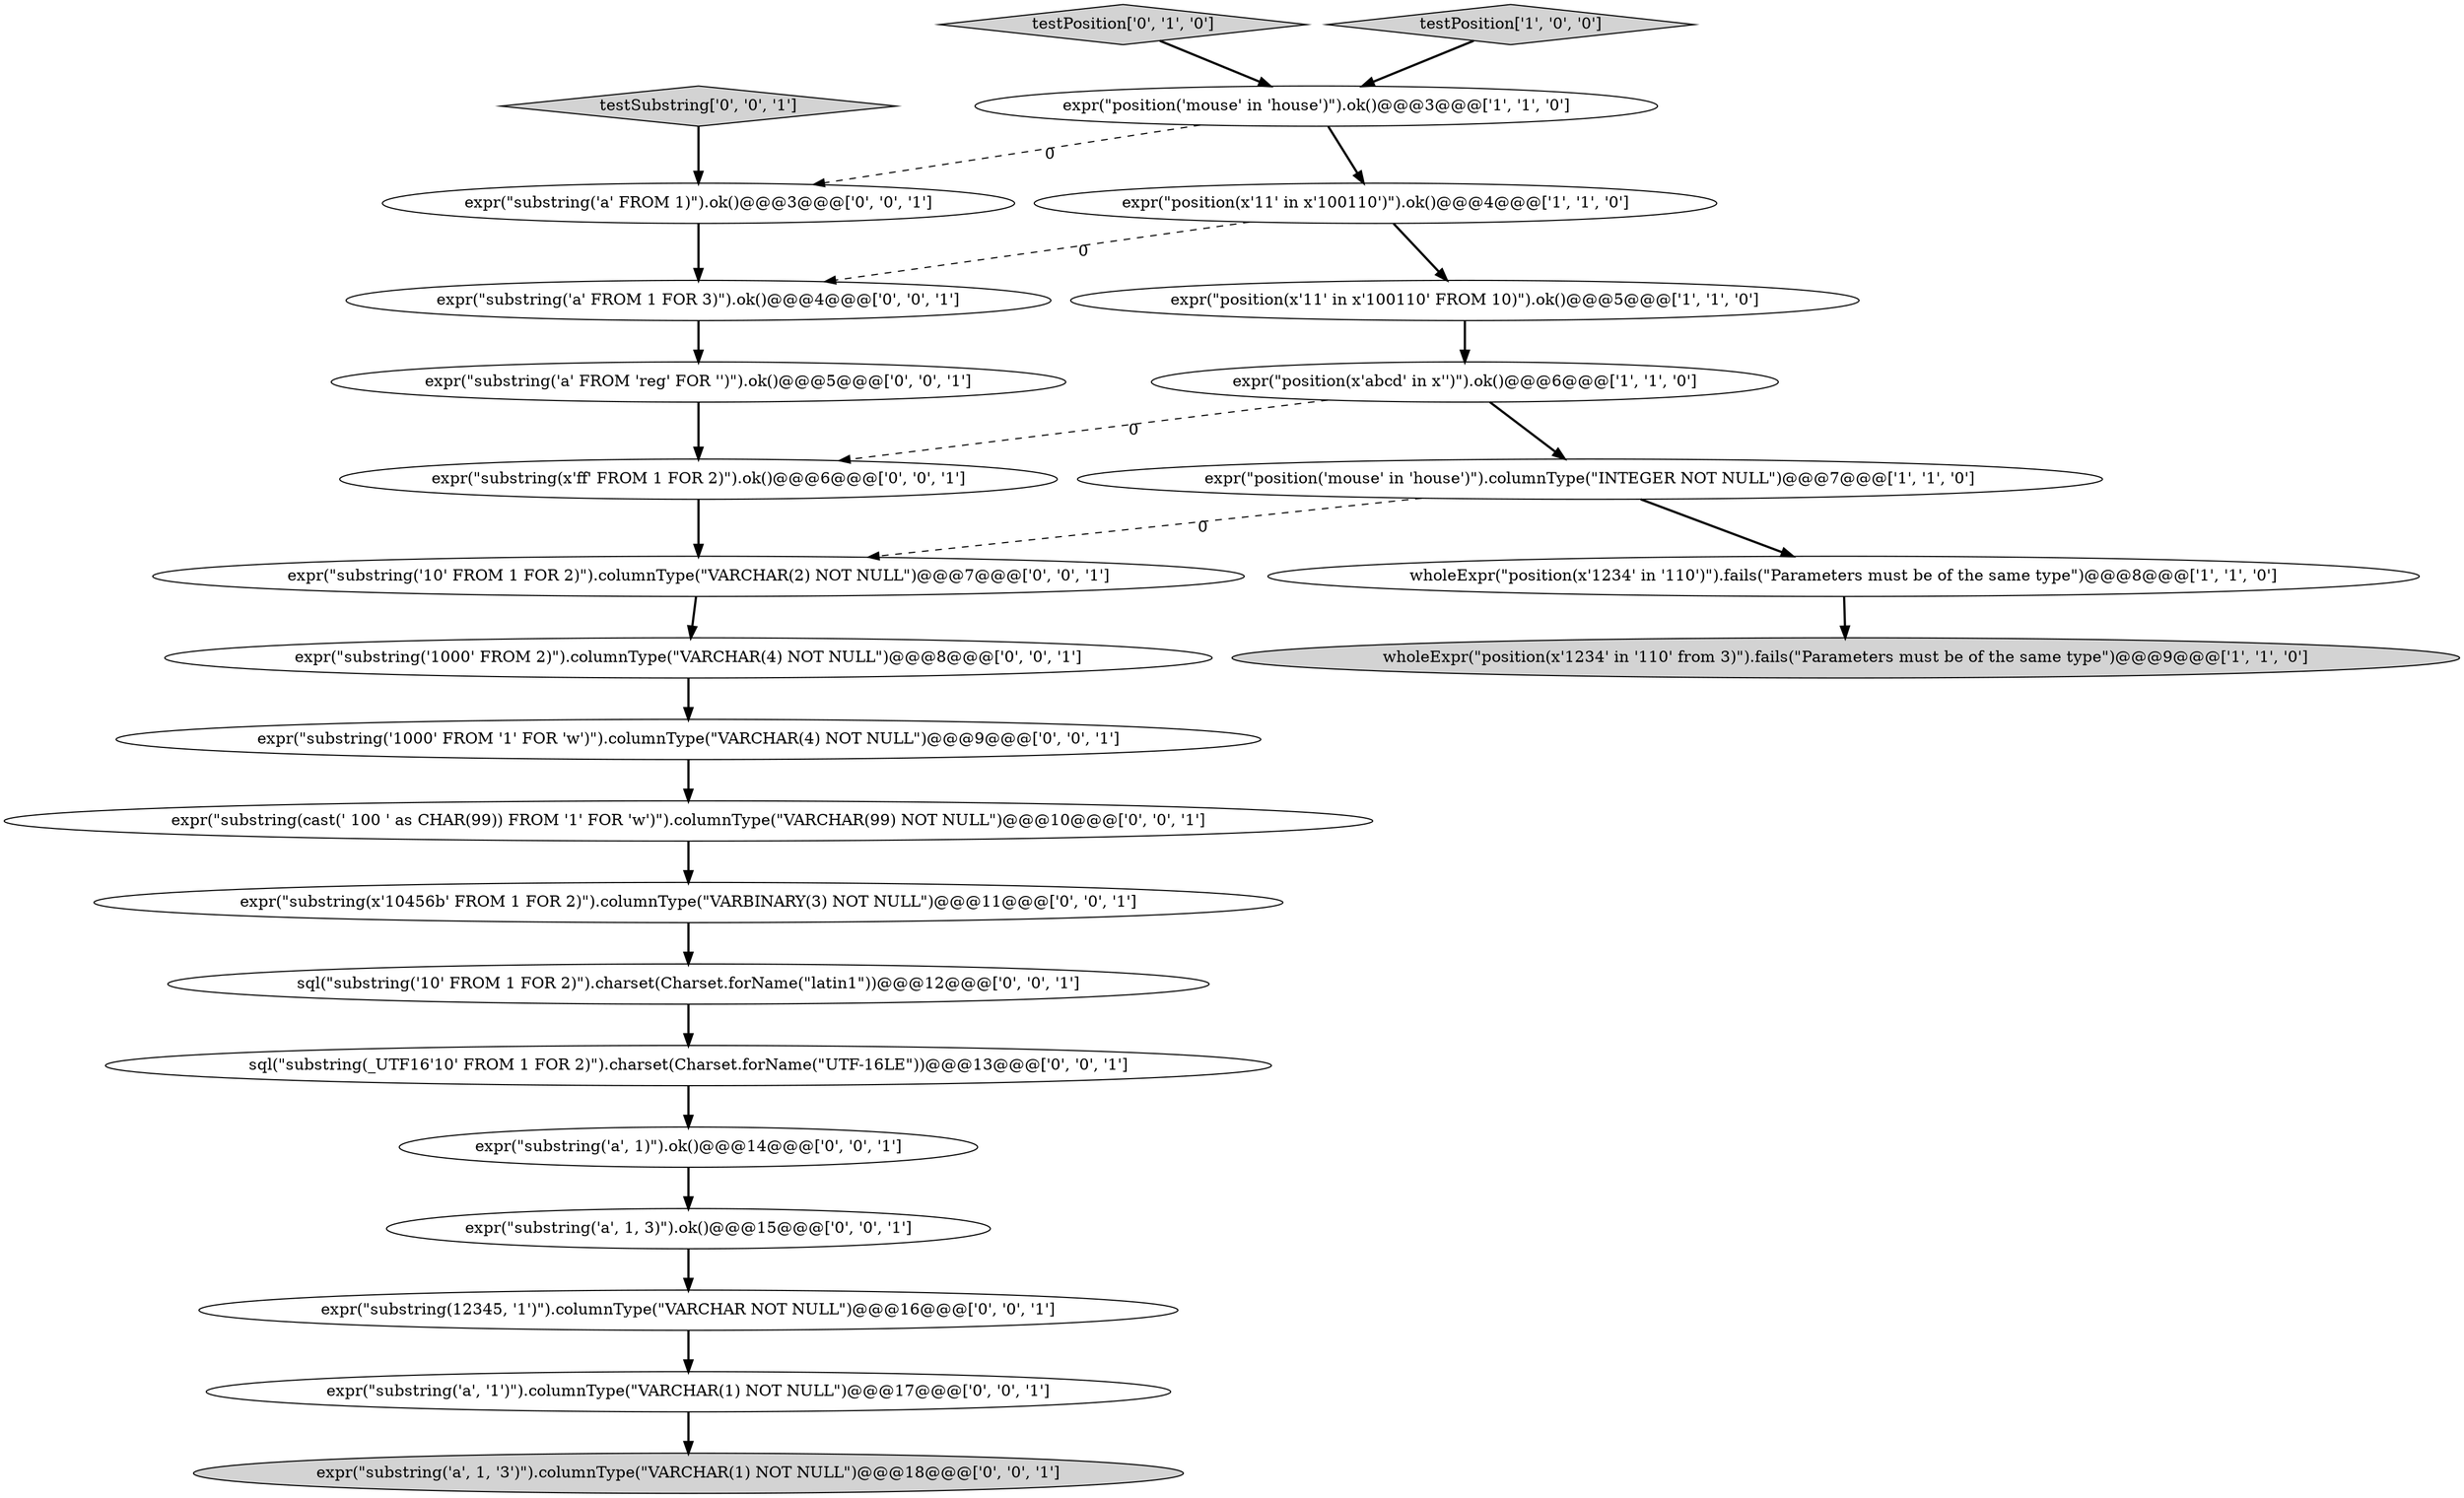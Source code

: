 digraph {
14 [style = filled, label = "expr(\"substring('a', 1, 3)\").ok()@@@15@@@['0', '0', '1']", fillcolor = white, shape = ellipse image = "AAA0AAABBB3BBB"];
10 [style = filled, label = "expr(\"substring('a', 1, '3')\").columnType(\"VARCHAR(1) NOT NULL\")@@@18@@@['0', '0', '1']", fillcolor = lightgray, shape = ellipse image = "AAA0AAABBB3BBB"];
25 [style = filled, label = "sql(\"substring(_UTF16'10' FROM 1 FOR 2)\").charset(Charset.forName(\"UTF-16LE\"))@@@13@@@['0', '0', '1']", fillcolor = white, shape = ellipse image = "AAA0AAABBB3BBB"];
21 [style = filled, label = "expr(\"substring('a', 1)\").ok()@@@14@@@['0', '0', '1']", fillcolor = white, shape = ellipse image = "AAA0AAABBB3BBB"];
9 [style = filled, label = "sql(\"substring('10' FROM 1 FOR 2)\").charset(Charset.forName(\"latin1\"))@@@12@@@['0', '0', '1']", fillcolor = white, shape = ellipse image = "AAA0AAABBB3BBB"];
11 [style = filled, label = "expr(\"substring(x'ff' FROM 1 FOR 2)\").ok()@@@6@@@['0', '0', '1']", fillcolor = white, shape = ellipse image = "AAA0AAABBB3BBB"];
17 [style = filled, label = "expr(\"substring('a' FROM 1 FOR 3)\").ok()@@@4@@@['0', '0', '1']", fillcolor = white, shape = ellipse image = "AAA0AAABBB3BBB"];
16 [style = filled, label = "expr(\"substring('10' FROM 1 FOR 2)\").columnType(\"VARCHAR(2) NOT NULL\")@@@7@@@['0', '0', '1']", fillcolor = white, shape = ellipse image = "AAA0AAABBB3BBB"];
7 [style = filled, label = "wholeExpr(\"position(x'1234' in '110' from 3)\").fails(\"Parameters must be of the same type\")@@@9@@@['1', '1', '0']", fillcolor = lightgray, shape = ellipse image = "AAA0AAABBB1BBB"];
23 [style = filled, label = "expr(\"substring('a' FROM 'reg' FOR '\')\").ok()@@@5@@@['0', '0', '1']", fillcolor = white, shape = ellipse image = "AAA0AAABBB3BBB"];
8 [style = filled, label = "testPosition['0', '1', '0']", fillcolor = lightgray, shape = diamond image = "AAA0AAABBB2BBB"];
20 [style = filled, label = "expr(\"substring('1000' FROM 2)\").columnType(\"VARCHAR(4) NOT NULL\")@@@8@@@['0', '0', '1']", fillcolor = white, shape = ellipse image = "AAA0AAABBB3BBB"];
0 [style = filled, label = "expr(\"position('mouse' in 'house')\").ok()@@@3@@@['1', '1', '0']", fillcolor = white, shape = ellipse image = "AAA0AAABBB1BBB"];
4 [style = filled, label = "expr(\"position(x'abcd' in x'')\").ok()@@@6@@@['1', '1', '0']", fillcolor = white, shape = ellipse image = "AAA0AAABBB1BBB"];
12 [style = filled, label = "expr(\"substring(cast(' 100 ' as CHAR(99)) FROM '1' FOR 'w')\").columnType(\"VARCHAR(99) NOT NULL\")@@@10@@@['0', '0', '1']", fillcolor = white, shape = ellipse image = "AAA0AAABBB3BBB"];
1 [style = filled, label = "expr(\"position(x'11' in x'100110' FROM 10)\").ok()@@@5@@@['1', '1', '0']", fillcolor = white, shape = ellipse image = "AAA0AAABBB1BBB"];
19 [style = filled, label = "expr(\"substring(12345, '1')\").columnType(\"VARCHAR NOT NULL\")@@@16@@@['0', '0', '1']", fillcolor = white, shape = ellipse image = "AAA0AAABBB3BBB"];
18 [style = filled, label = "expr(\"substring('a', '1')\").columnType(\"VARCHAR(1) NOT NULL\")@@@17@@@['0', '0', '1']", fillcolor = white, shape = ellipse image = "AAA0AAABBB3BBB"];
24 [style = filled, label = "expr(\"substring('1000' FROM '1' FOR 'w')\").columnType(\"VARCHAR(4) NOT NULL\")@@@9@@@['0', '0', '1']", fillcolor = white, shape = ellipse image = "AAA0AAABBB3BBB"];
2 [style = filled, label = "expr(\"position('mouse' in 'house')\").columnType(\"INTEGER NOT NULL\")@@@7@@@['1', '1', '0']", fillcolor = white, shape = ellipse image = "AAA0AAABBB1BBB"];
3 [style = filled, label = "testPosition['1', '0', '0']", fillcolor = lightgray, shape = diamond image = "AAA0AAABBB1BBB"];
22 [style = filled, label = "testSubstring['0', '0', '1']", fillcolor = lightgray, shape = diamond image = "AAA0AAABBB3BBB"];
13 [style = filled, label = "expr(\"substring('a' FROM 1)\").ok()@@@3@@@['0', '0', '1']", fillcolor = white, shape = ellipse image = "AAA0AAABBB3BBB"];
6 [style = filled, label = "expr(\"position(x'11' in x'100110')\").ok()@@@4@@@['1', '1', '0']", fillcolor = white, shape = ellipse image = "AAA0AAABBB1BBB"];
5 [style = filled, label = "wholeExpr(\"position(x'1234' in '110')\").fails(\"Parameters must be of the same type\")@@@8@@@['1', '1', '0']", fillcolor = white, shape = ellipse image = "AAA0AAABBB1BBB"];
15 [style = filled, label = "expr(\"substring(x'10456b' FROM 1 FOR 2)\").columnType(\"VARBINARY(3) NOT NULL\")@@@11@@@['0', '0', '1']", fillcolor = white, shape = ellipse image = "AAA0AAABBB3BBB"];
11->16 [style = bold, label=""];
1->4 [style = bold, label=""];
24->12 [style = bold, label=""];
19->18 [style = bold, label=""];
0->6 [style = bold, label=""];
12->15 [style = bold, label=""];
14->19 [style = bold, label=""];
6->17 [style = dashed, label="0"];
4->2 [style = bold, label=""];
17->23 [style = bold, label=""];
3->0 [style = bold, label=""];
8->0 [style = bold, label=""];
6->1 [style = bold, label=""];
13->17 [style = bold, label=""];
18->10 [style = bold, label=""];
15->9 [style = bold, label=""];
2->16 [style = dashed, label="0"];
9->25 [style = bold, label=""];
0->13 [style = dashed, label="0"];
5->7 [style = bold, label=""];
4->11 [style = dashed, label="0"];
23->11 [style = bold, label=""];
20->24 [style = bold, label=""];
16->20 [style = bold, label=""];
22->13 [style = bold, label=""];
25->21 [style = bold, label=""];
2->5 [style = bold, label=""];
21->14 [style = bold, label=""];
}
